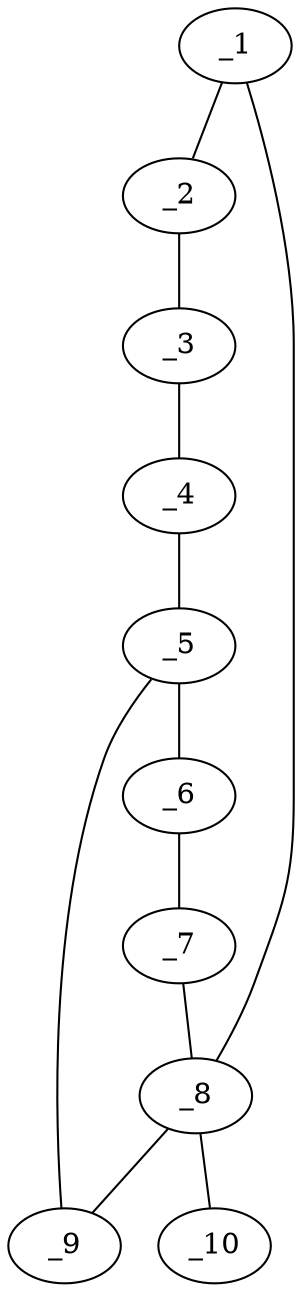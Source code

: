 graph molid679542 {
	_1	 [charge=0,
		chem=1,
		symbol="C  ",
		x="3.5",
		y="-1.6573"];
	_2	 [charge=0,
		chem=1,
		symbol="C  ",
		x="2.5",
		y="-1.6573"];
	_1 -- _2	 [valence=1];
	_8	 [charge=0,
		chem=1,
		symbol="C  ",
		x="4.866",
		y="-0.2913"];
	_1 -- _8	 [valence=1];
	_3	 [charge=0,
		chem=1,
		symbol="C  ",
		x=2,
		y="-0.7913"];
	_2 -- _3	 [valence=1];
	_4	 [charge=0,
		chem=1,
		symbol="C  ",
		x="2.5",
		y="0.0748"];
	_3 -- _4	 [valence=1];
	_5	 [charge=0,
		chem=1,
		symbol="C  ",
		x="5.1248",
		y="0.6747"];
	_4 -- _5	 [valence=1];
	_6	 [charge=0,
		chem=1,
		symbol="C  ",
		x="6.9568",
		y="-0.0842"];
	_5 -- _6	 [valence=1];
	_9	 [charge=0,
		chem=2,
		symbol="O  ",
		x="4.3882",
		y="1.6573"];
	_5 -- _9	 [valence=1];
	_7	 [charge=0,
		chem=1,
		symbol="C  ",
		x="6.698",
		y="-1.0501"];
	_6 -- _7	 [valence=2];
	_7 -- _8	 [valence=1];
	_8 -- _9	 [valence=1];
	_10	 [charge=0,
		chem=2,
		symbol="O  ",
		x="4.6072",
		y="-1.2572"];
	_8 -- _10	 [valence=1];
}

